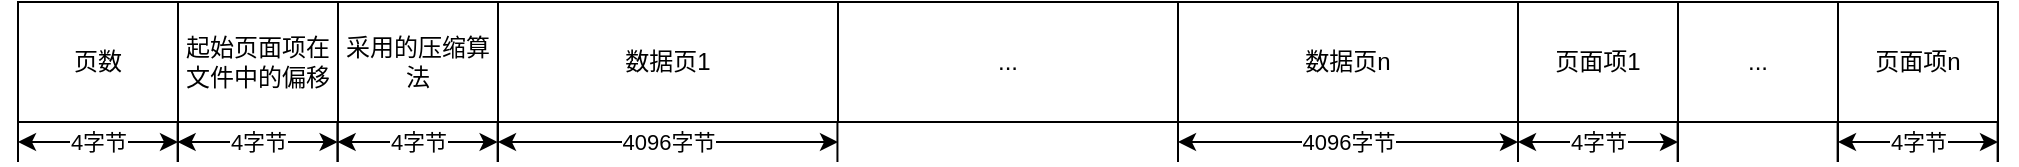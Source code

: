 <mxfile version="21.3.2" type="github">
  <diagram name="第 1 页" id="xx_ICXSG2NaE5fbNV9Lb">
    <mxGraphModel dx="600" dy="326" grid="1" gridSize="10" guides="1" tooltips="1" connect="1" arrows="1" fold="1" page="1" pageScale="1" pageWidth="1100" pageHeight="200" math="0" shadow="0">
      <root>
        <mxCell id="0" />
        <mxCell id="1" parent="0" />
        <mxCell id="UPNSN5LG6Qy9II8emMVJ-1" value="页数" style="rounded=0;whiteSpace=wrap;html=1;" vertex="1" parent="1">
          <mxGeometry x="50" y="60" width="80" height="60" as="geometry" />
        </mxCell>
        <mxCell id="UPNSN5LG6Qy9II8emMVJ-5" value="起始页面项在&lt;br&gt;文件中的偏移" style="rounded=0;whiteSpace=wrap;html=1;" vertex="1" parent="1">
          <mxGeometry x="130" y="60" width="80" height="60" as="geometry" />
        </mxCell>
        <mxCell id="UPNSN5LG6Qy9II8emMVJ-6" value="采用的压缩算法" style="rounded=0;whiteSpace=wrap;html=1;" vertex="1" parent="1">
          <mxGeometry x="210" y="60" width="80" height="60" as="geometry" />
        </mxCell>
        <mxCell id="UPNSN5LG6Qy9II8emMVJ-7" value="数据页1" style="rounded=0;whiteSpace=wrap;html=1;" vertex="1" parent="1">
          <mxGeometry x="290" y="60" width="170" height="60" as="geometry" />
        </mxCell>
        <mxCell id="UPNSN5LG6Qy9II8emMVJ-9" value="" style="endArrow=none;html=1;rounded=0;" edge="1" parent="1">
          <mxGeometry width="50" height="50" relative="1" as="geometry">
            <mxPoint x="50" y="140" as="sourcePoint" />
            <mxPoint x="50" y="120" as="targetPoint" />
          </mxGeometry>
        </mxCell>
        <mxCell id="UPNSN5LG6Qy9II8emMVJ-10" value="" style="endArrow=none;html=1;rounded=0;" edge="1" parent="1">
          <mxGeometry width="50" height="50" relative="1" as="geometry">
            <mxPoint x="130" y="140" as="sourcePoint" />
            <mxPoint x="130" y="120" as="targetPoint" />
          </mxGeometry>
        </mxCell>
        <mxCell id="UPNSN5LG6Qy9II8emMVJ-11" value="4字节" style="endArrow=classic;startArrow=classic;html=1;rounded=0;" edge="1" parent="1">
          <mxGeometry width="50" height="50" relative="1" as="geometry">
            <mxPoint x="50" y="130" as="sourcePoint" />
            <mxPoint x="130" y="130" as="targetPoint" />
          </mxGeometry>
        </mxCell>
        <mxCell id="UPNSN5LG6Qy9II8emMVJ-14" value="" style="endArrow=none;html=1;rounded=0;" edge="1" parent="1">
          <mxGeometry width="50" height="50" relative="1" as="geometry">
            <mxPoint x="290" y="140" as="sourcePoint" />
            <mxPoint x="290" y="120" as="targetPoint" />
          </mxGeometry>
        </mxCell>
        <mxCell id="UPNSN5LG6Qy9II8emMVJ-15" value="" style="endArrow=none;html=1;rounded=0;" edge="1" parent="1">
          <mxGeometry width="50" height="50" relative="1" as="geometry">
            <mxPoint x="630" y="140" as="sourcePoint" />
            <mxPoint x="630" y="120" as="targetPoint" />
          </mxGeometry>
        </mxCell>
        <mxCell id="UPNSN5LG6Qy9II8emMVJ-16" value="4096字节" style="endArrow=classic;startArrow=classic;html=1;rounded=0;" edge="1" parent="1">
          <mxGeometry width="50" height="50" relative="1" as="geometry">
            <mxPoint x="290" y="130" as="sourcePoint" />
            <mxPoint x="460" y="130" as="targetPoint" />
            <Array as="points">
              <mxPoint x="370" y="130" />
            </Array>
          </mxGeometry>
        </mxCell>
        <mxCell id="UPNSN5LG6Qy9II8emMVJ-17" value="..." style="rounded=0;whiteSpace=wrap;html=1;" vertex="1" parent="1">
          <mxGeometry x="460" y="60" width="170" height="60" as="geometry" />
        </mxCell>
        <mxCell id="UPNSN5LG6Qy9II8emMVJ-18" value="" style="endArrow=none;html=1;rounded=0;" edge="1" parent="1">
          <mxGeometry width="50" height="50" relative="1" as="geometry">
            <mxPoint x="630" y="140" as="sourcePoint" />
            <mxPoint x="630" y="120" as="targetPoint" />
          </mxGeometry>
        </mxCell>
        <mxCell id="UPNSN5LG6Qy9II8emMVJ-19" value="" style="endArrow=none;html=1;rounded=0;" edge="1" parent="1">
          <mxGeometry width="50" height="50" relative="1" as="geometry">
            <mxPoint x="800" y="140" as="sourcePoint" />
            <mxPoint x="800" y="120" as="targetPoint" />
          </mxGeometry>
        </mxCell>
        <mxCell id="UPNSN5LG6Qy9II8emMVJ-20" value="4096字节" style="endArrow=classic;startArrow=classic;html=1;rounded=0;" edge="1" parent="1">
          <mxGeometry width="50" height="50" relative="1" as="geometry">
            <mxPoint x="630" y="130" as="sourcePoint" />
            <mxPoint x="800" y="130" as="targetPoint" />
            <Array as="points">
              <mxPoint x="710" y="130" />
            </Array>
          </mxGeometry>
        </mxCell>
        <mxCell id="UPNSN5LG6Qy9II8emMVJ-24" value="" style="endArrow=none;html=1;rounded=0;" edge="1" parent="1">
          <mxGeometry width="50" height="50" relative="1" as="geometry">
            <mxPoint x="129.81" y="140" as="sourcePoint" />
            <mxPoint x="129.81" y="120" as="targetPoint" />
          </mxGeometry>
        </mxCell>
        <mxCell id="UPNSN5LG6Qy9II8emMVJ-25" value="" style="endArrow=none;html=1;rounded=0;" edge="1" parent="1">
          <mxGeometry width="50" height="50" relative="1" as="geometry">
            <mxPoint x="209.81" y="140" as="sourcePoint" />
            <mxPoint x="209.81" y="120" as="targetPoint" />
          </mxGeometry>
        </mxCell>
        <mxCell id="UPNSN5LG6Qy9II8emMVJ-26" value="4字节" style="endArrow=classic;startArrow=classic;html=1;rounded=0;" edge="1" parent="1">
          <mxGeometry width="50" height="50" relative="1" as="geometry">
            <mxPoint x="129.81" y="130" as="sourcePoint" />
            <mxPoint x="209.81" y="130" as="targetPoint" />
          </mxGeometry>
        </mxCell>
        <mxCell id="UPNSN5LG6Qy9II8emMVJ-27" value="" style="endArrow=none;html=1;rounded=0;" edge="1" parent="1">
          <mxGeometry width="50" height="50" relative="1" as="geometry">
            <mxPoint x="209.81" y="140" as="sourcePoint" />
            <mxPoint x="209.81" y="120" as="targetPoint" />
          </mxGeometry>
        </mxCell>
        <mxCell id="UPNSN5LG6Qy9II8emMVJ-28" value="" style="endArrow=none;html=1;rounded=0;" edge="1" parent="1">
          <mxGeometry width="50" height="50" relative="1" as="geometry">
            <mxPoint x="289.81" y="140" as="sourcePoint" />
            <mxPoint x="289.81" y="120" as="targetPoint" />
          </mxGeometry>
        </mxCell>
        <mxCell id="UPNSN5LG6Qy9II8emMVJ-29" value="4字节" style="endArrow=classic;startArrow=classic;html=1;rounded=0;" edge="1" parent="1">
          <mxGeometry width="50" height="50" relative="1" as="geometry">
            <mxPoint x="209.81" y="130" as="sourcePoint" />
            <mxPoint x="289.81" y="130" as="targetPoint" />
          </mxGeometry>
        </mxCell>
        <mxCell id="UPNSN5LG6Qy9II8emMVJ-30" value="数据页n" style="rounded=0;whiteSpace=wrap;html=1;" vertex="1" parent="1">
          <mxGeometry x="630" y="60" width="170" height="60" as="geometry" />
        </mxCell>
        <mxCell id="UPNSN5LG6Qy9II8emMVJ-32" value="" style="endArrow=none;html=1;rounded=0;" edge="1" parent="1">
          <mxGeometry width="50" height="50" relative="1" as="geometry">
            <mxPoint x="459.72" y="140" as="sourcePoint" />
            <mxPoint x="459.72" y="120" as="targetPoint" />
          </mxGeometry>
        </mxCell>
        <mxCell id="UPNSN5LG6Qy9II8emMVJ-34" value="页面项1" style="rounded=0;whiteSpace=wrap;html=1;" vertex="1" parent="1">
          <mxGeometry x="800" y="60" width="80" height="60" as="geometry" />
        </mxCell>
        <mxCell id="UPNSN5LG6Qy9II8emMVJ-35" value="" style="endArrow=none;html=1;rounded=0;" edge="1" parent="1">
          <mxGeometry width="50" height="50" relative="1" as="geometry">
            <mxPoint x="800" y="140" as="sourcePoint" />
            <mxPoint x="800" y="120" as="targetPoint" />
          </mxGeometry>
        </mxCell>
        <mxCell id="UPNSN5LG6Qy9II8emMVJ-36" value="" style="endArrow=none;html=1;rounded=0;" edge="1" parent="1">
          <mxGeometry width="50" height="50" relative="1" as="geometry">
            <mxPoint x="880" y="140" as="sourcePoint" />
            <mxPoint x="880" y="120" as="targetPoint" />
          </mxGeometry>
        </mxCell>
        <mxCell id="UPNSN5LG6Qy9II8emMVJ-37" value="4字节" style="endArrow=classic;startArrow=classic;html=1;rounded=0;" edge="1" parent="1">
          <mxGeometry width="50" height="50" relative="1" as="geometry">
            <mxPoint x="800" y="130" as="sourcePoint" />
            <mxPoint x="880" y="130" as="targetPoint" />
          </mxGeometry>
        </mxCell>
        <mxCell id="UPNSN5LG6Qy9II8emMVJ-38" value="" style="endArrow=none;html=1;rounded=0;" edge="1" parent="1">
          <mxGeometry width="50" height="50" relative="1" as="geometry">
            <mxPoint x="879.81" y="140" as="sourcePoint" />
            <mxPoint x="879.81" y="120" as="targetPoint" />
          </mxGeometry>
        </mxCell>
        <mxCell id="UPNSN5LG6Qy9II8emMVJ-40" value="" style="endArrow=none;html=1;rounded=0;" edge="1" parent="1">
          <mxGeometry width="50" height="50" relative="1" as="geometry">
            <mxPoint x="880" y="140" as="sourcePoint" />
            <mxPoint x="880" y="120" as="targetPoint" />
          </mxGeometry>
        </mxCell>
        <mxCell id="UPNSN5LG6Qy9II8emMVJ-41" value="..." style="rounded=0;whiteSpace=wrap;html=1;" vertex="1" parent="1">
          <mxGeometry x="880" y="60" width="80" height="60" as="geometry" />
        </mxCell>
        <mxCell id="UPNSN5LG6Qy9II8emMVJ-42" value="" style="endArrow=none;html=1;rounded=0;" edge="1" parent="1">
          <mxGeometry width="50" height="50" relative="1" as="geometry">
            <mxPoint x="880" y="140" as="sourcePoint" />
            <mxPoint x="880" y="120" as="targetPoint" />
          </mxGeometry>
        </mxCell>
        <mxCell id="UPNSN5LG6Qy9II8emMVJ-43" value="" style="endArrow=none;html=1;rounded=0;" edge="1" parent="1">
          <mxGeometry width="50" height="50" relative="1" as="geometry">
            <mxPoint x="960" y="140" as="sourcePoint" />
            <mxPoint x="960" y="120" as="targetPoint" />
          </mxGeometry>
        </mxCell>
        <mxCell id="UPNSN5LG6Qy9II8emMVJ-45" value="" style="endArrow=none;html=1;rounded=0;" edge="1" parent="1">
          <mxGeometry width="50" height="50" relative="1" as="geometry">
            <mxPoint x="959.81" y="140" as="sourcePoint" />
            <mxPoint x="959.81" y="120" as="targetPoint" />
          </mxGeometry>
        </mxCell>
        <mxCell id="UPNSN5LG6Qy9II8emMVJ-46" value="" style="endArrow=none;html=1;rounded=0;" edge="1" parent="1">
          <mxGeometry width="50" height="50" relative="1" as="geometry">
            <mxPoint x="960" y="140" as="sourcePoint" />
            <mxPoint x="960" y="120" as="targetPoint" />
          </mxGeometry>
        </mxCell>
        <mxCell id="UPNSN5LG6Qy9II8emMVJ-47" value="页面项n" style="rounded=0;whiteSpace=wrap;html=1;" vertex="1" parent="1">
          <mxGeometry x="960" y="60" width="80" height="60" as="geometry" />
        </mxCell>
        <mxCell id="UPNSN5LG6Qy9II8emMVJ-48" value="" style="endArrow=none;html=1;rounded=0;" edge="1" parent="1">
          <mxGeometry width="50" height="50" relative="1" as="geometry">
            <mxPoint x="960" y="140" as="sourcePoint" />
            <mxPoint x="960" y="120" as="targetPoint" />
          </mxGeometry>
        </mxCell>
        <mxCell id="UPNSN5LG6Qy9II8emMVJ-49" value="" style="endArrow=none;html=1;rounded=0;" edge="1" parent="1">
          <mxGeometry width="50" height="50" relative="1" as="geometry">
            <mxPoint x="1040" y="140" as="sourcePoint" />
            <mxPoint x="1040" y="120" as="targetPoint" />
          </mxGeometry>
        </mxCell>
        <mxCell id="UPNSN5LG6Qy9II8emMVJ-50" value="4字节" style="endArrow=classic;startArrow=classic;html=1;rounded=0;" edge="1" parent="1">
          <mxGeometry width="50" height="50" relative="1" as="geometry">
            <mxPoint x="960" y="130" as="sourcePoint" />
            <mxPoint x="1040" y="130" as="targetPoint" />
          </mxGeometry>
        </mxCell>
        <mxCell id="UPNSN5LG6Qy9II8emMVJ-51" value="" style="endArrow=none;html=1;rounded=0;" edge="1" parent="1">
          <mxGeometry width="50" height="50" relative="1" as="geometry">
            <mxPoint x="1039.81" y="140" as="sourcePoint" />
            <mxPoint x="1039.81" y="120" as="targetPoint" />
          </mxGeometry>
        </mxCell>
      </root>
    </mxGraphModel>
  </diagram>
</mxfile>
